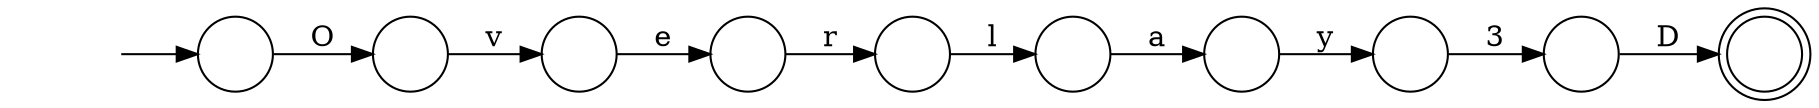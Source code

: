 digraph Automaton {
  rankdir = LR;
  0 [shape=circle,label=""];
  initial [shape=plaintext,label=""];
  initial -> 0
  0 -> 6 [label="O"]
  1 [shape=circle,label=""];
  1 -> 3 [label="r"]
  2 [shape=doublecircle,label=""];
  3 [shape=circle,label=""];
  3 -> 9 [label="l"]
  4 [shape=circle,label=""];
  4 -> 2 [label="D"]
  5 [shape=circle,label=""];
  5 -> 4 [label="3"]
  6 [shape=circle,label=""];
  6 -> 7 [label="v"]
  7 [shape=circle,label=""];
  7 -> 1 [label="e"]
  8 [shape=circle,label=""];
  8 -> 5 [label="y"]
  9 [shape=circle,label=""];
  9 -> 8 [label="a"]
}
